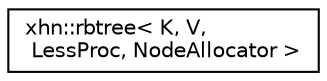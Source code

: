 digraph "Graphical Class Hierarchy"
{
  edge [fontname="Helvetica",fontsize="10",labelfontname="Helvetica",labelfontsize="10"];
  node [fontname="Helvetica",fontsize="10",shape=record];
  rankdir="LR";
  Node1 [label="xhn::rbtree\< K, V,\l LessProc, NodeAllocator \>",height=0.2,width=0.4,color="black", fillcolor="white", style="filled",URL="$classxhn_1_1rbtree.html"];
}
